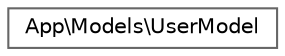 digraph "Graphical Class Hierarchy"
{
 // LATEX_PDF_SIZE
  bgcolor="transparent";
  edge [fontname=Helvetica,fontsize=10,labelfontname=Helvetica,labelfontsize=10];
  node [fontname=Helvetica,fontsize=10,shape=box,height=0.2,width=0.4];
  rankdir="LR";
  Node0 [id="Node000000",label="App\\Models\\UserModel",height=0.2,width=0.4,color="grey40", fillcolor="white", style="filled",URL="$class_app_1_1_models_1_1_user_model.html",tooltip=" "];
}
